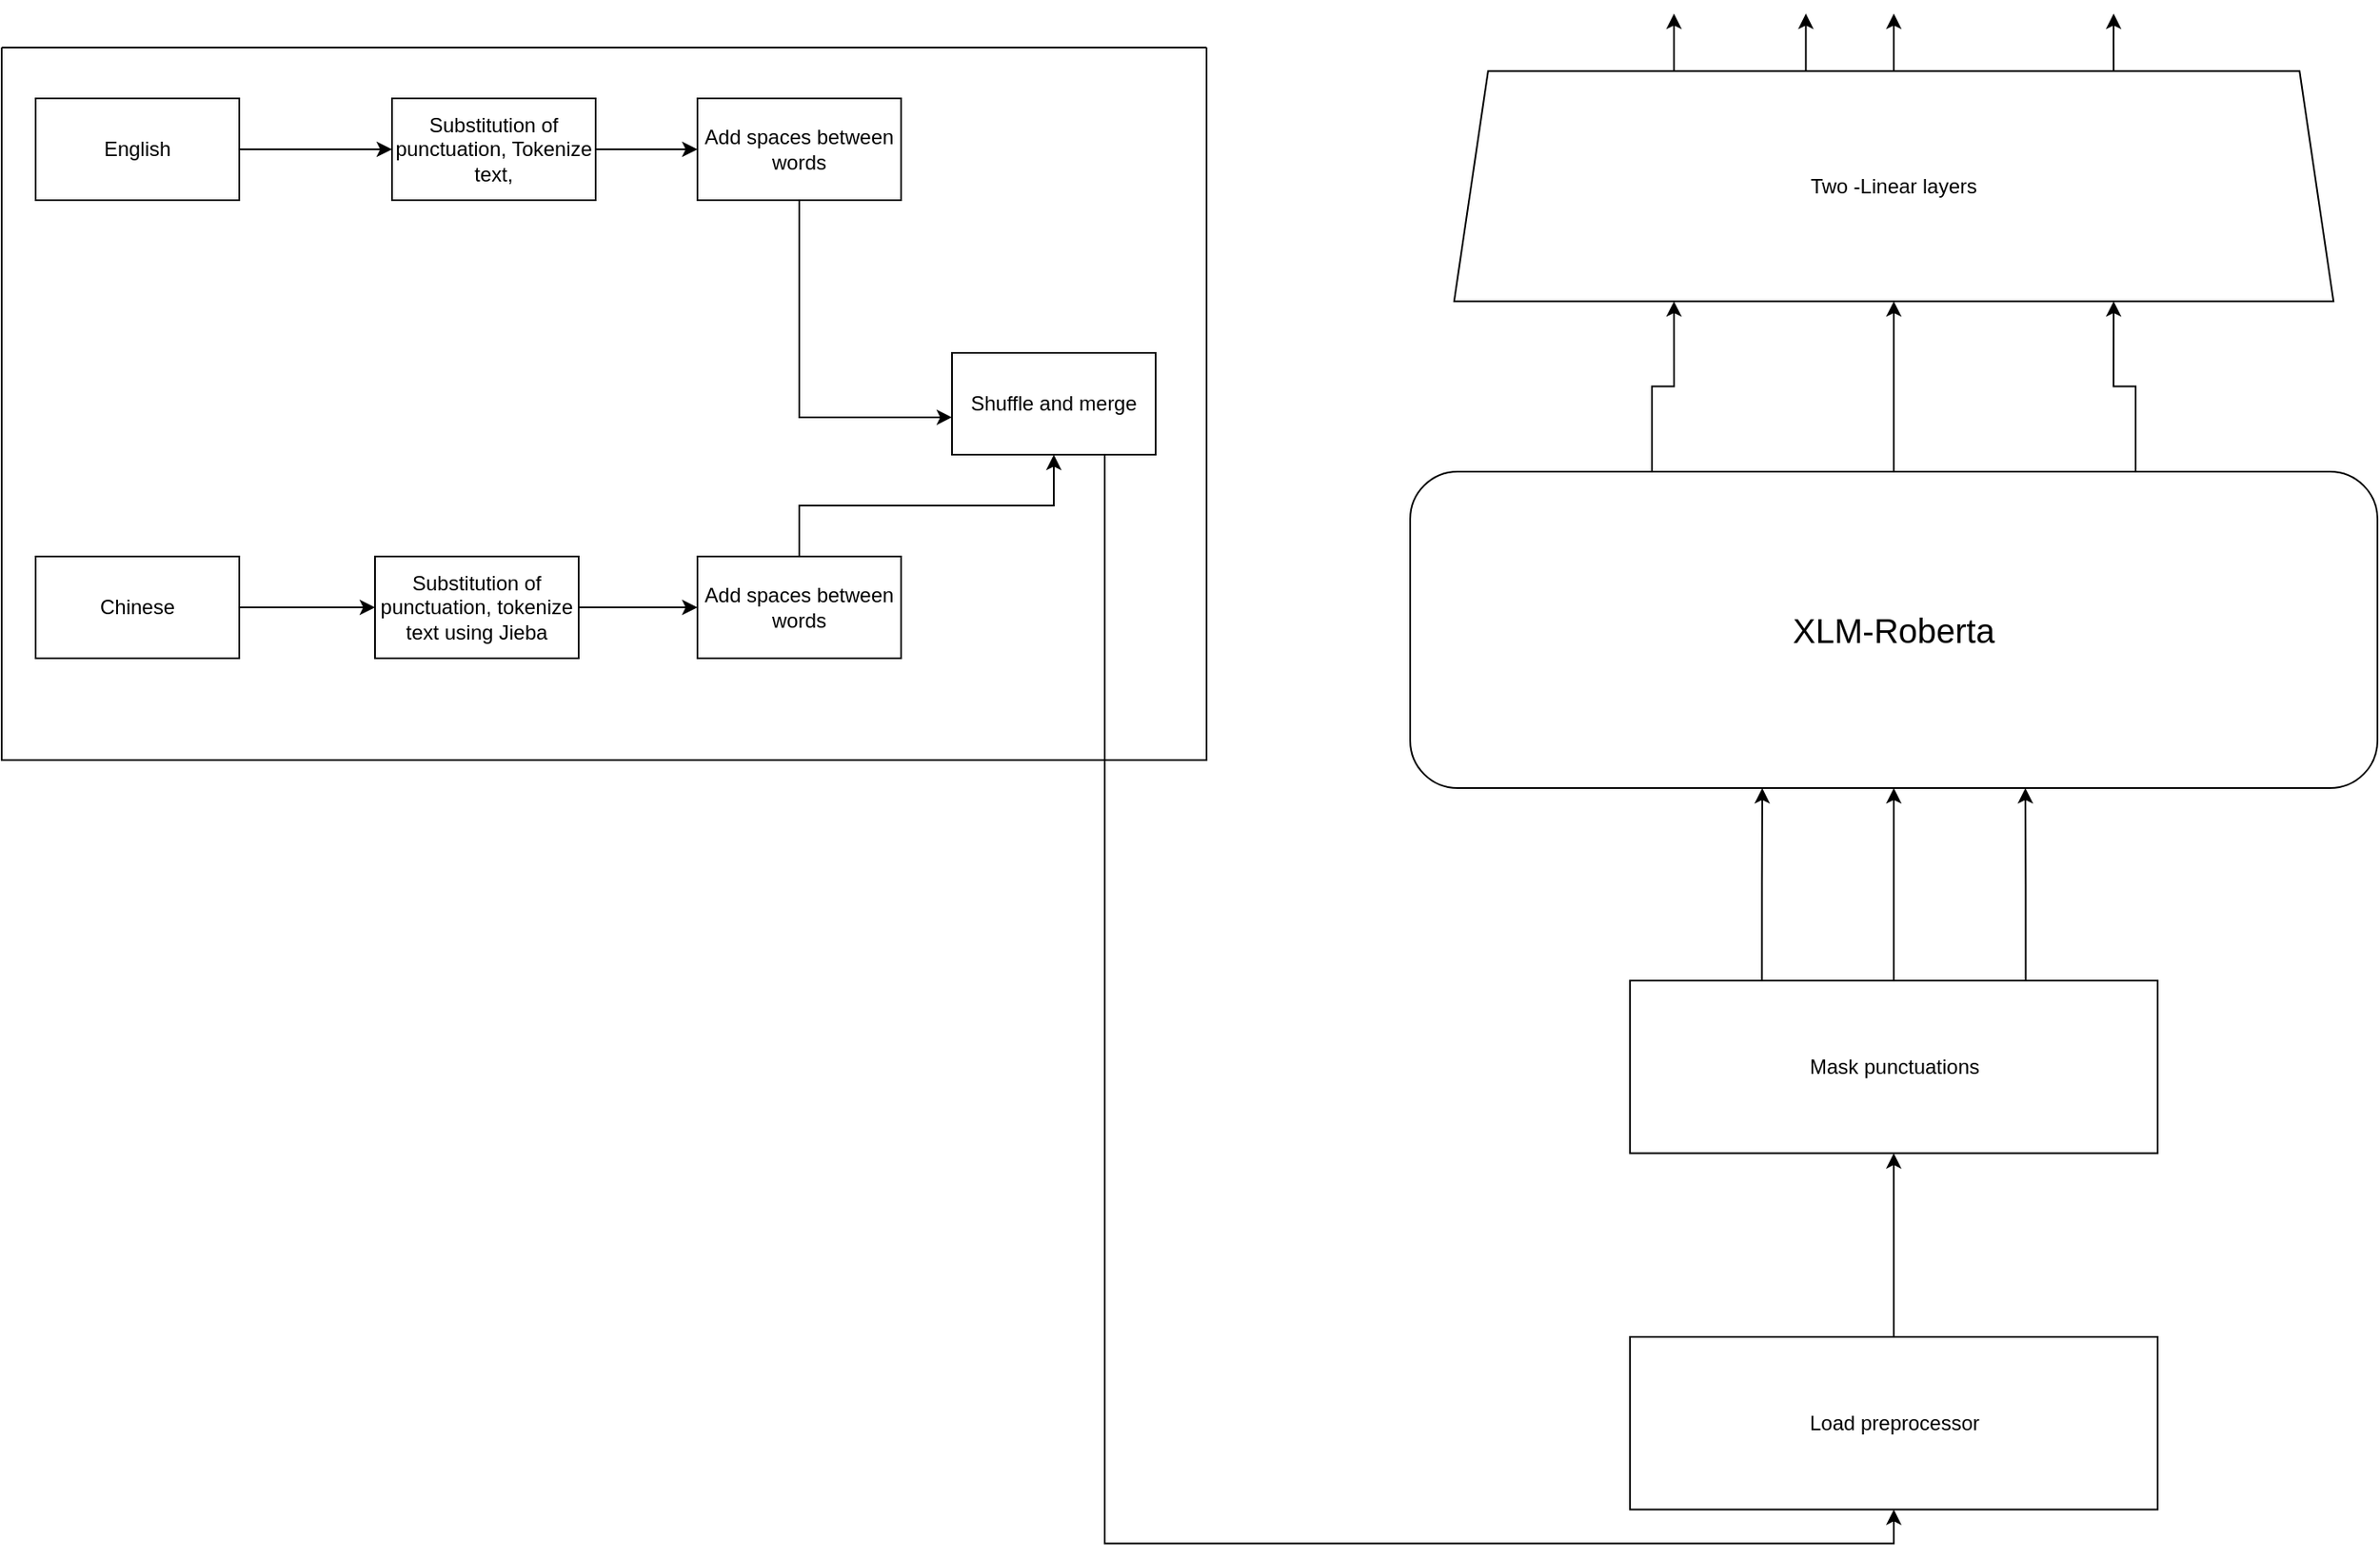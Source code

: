 <mxfile version="15.2.9" type="device"><diagram id="ZJVJjH7LBLkNVGJsUPvE" name="Page-1"><mxGraphModel dx="1027" dy="494" grid="1" gridSize="10" guides="1" tooltips="1" connect="1" arrows="1" fold="1" page="1" pageScale="1" pageWidth="10000" pageHeight="10000" math="0" shadow="0"><root><mxCell id="0"/><mxCell id="1" parent="0"/><mxCell id="NnTIjYeRfynMUHYFlTm1-5" style="edgeStyle=orthogonalEdgeStyle;rounded=0;orthogonalLoop=1;jettySize=auto;html=1;exitX=1;exitY=0.5;exitDx=0;exitDy=0;entryX=0;entryY=0.5;entryDx=0;entryDy=0;" edge="1" parent="1" source="NnTIjYeRfynMUHYFlTm1-1" target="NnTIjYeRfynMUHYFlTm1-4"><mxGeometry relative="1" as="geometry"/></mxCell><mxCell id="NnTIjYeRfynMUHYFlTm1-1" value="English" style="rounded=0;whiteSpace=wrap;html=1;" vertex="1" parent="1"><mxGeometry x="30" y="200" width="120" height="60" as="geometry"/></mxCell><mxCell id="NnTIjYeRfynMUHYFlTm1-8" style="edgeStyle=orthogonalEdgeStyle;rounded=0;orthogonalLoop=1;jettySize=auto;html=1;exitX=1;exitY=0.5;exitDx=0;exitDy=0;entryX=0;entryY=0.5;entryDx=0;entryDy=0;" edge="1" parent="1" source="NnTIjYeRfynMUHYFlTm1-2" target="NnTIjYeRfynMUHYFlTm1-7"><mxGeometry relative="1" as="geometry"/></mxCell><mxCell id="NnTIjYeRfynMUHYFlTm1-2" value="Chinese" style="rounded=0;whiteSpace=wrap;html=1;" vertex="1" parent="1"><mxGeometry x="30" y="470" width="120" height="60" as="geometry"/></mxCell><mxCell id="NnTIjYeRfynMUHYFlTm1-15" style="edgeStyle=orthogonalEdgeStyle;rounded=0;orthogonalLoop=1;jettySize=auto;html=1;exitX=1;exitY=0.5;exitDx=0;exitDy=0;entryX=0;entryY=0.5;entryDx=0;entryDy=0;" edge="1" parent="1" source="NnTIjYeRfynMUHYFlTm1-4" target="NnTIjYeRfynMUHYFlTm1-14"><mxGeometry relative="1" as="geometry"/></mxCell><mxCell id="NnTIjYeRfynMUHYFlTm1-4" value="Substitution of punctuation, Tokenize text, " style="rounded=0;whiteSpace=wrap;html=1;" vertex="1" parent="1"><mxGeometry x="240" y="200" width="120" height="60" as="geometry"/></mxCell><mxCell id="NnTIjYeRfynMUHYFlTm1-11" style="edgeStyle=orthogonalEdgeStyle;rounded=0;orthogonalLoop=1;jettySize=auto;html=1;exitX=1;exitY=0.5;exitDx=0;exitDy=0;" edge="1" parent="1" source="NnTIjYeRfynMUHYFlTm1-7" target="NnTIjYeRfynMUHYFlTm1-12"><mxGeometry relative="1" as="geometry"><mxPoint x="400" y="500" as="targetPoint"/></mxGeometry></mxCell><mxCell id="NnTIjYeRfynMUHYFlTm1-19" style="edgeStyle=orthogonalEdgeStyle;rounded=0;orthogonalLoop=1;jettySize=auto;html=1;exitX=0.5;exitY=0;exitDx=0;exitDy=0;" edge="1" parent="1" source="NnTIjYeRfynMUHYFlTm1-12" target="NnTIjYeRfynMUHYFlTm1-16"><mxGeometry relative="1" as="geometry"/></mxCell><mxCell id="NnTIjYeRfynMUHYFlTm1-12" value="Add spaces between words" style="rounded=0;whiteSpace=wrap;html=1;" vertex="1" parent="1"><mxGeometry x="420" y="470" width="120" height="60" as="geometry"/></mxCell><mxCell id="NnTIjYeRfynMUHYFlTm1-18" style="edgeStyle=orthogonalEdgeStyle;rounded=0;orthogonalLoop=1;jettySize=auto;html=1;exitX=0.5;exitY=1;exitDx=0;exitDy=0;entryX=0;entryY=0.633;entryDx=0;entryDy=0;entryPerimeter=0;" edge="1" parent="1" source="NnTIjYeRfynMUHYFlTm1-14" target="NnTIjYeRfynMUHYFlTm1-16"><mxGeometry relative="1" as="geometry"/></mxCell><mxCell id="NnTIjYeRfynMUHYFlTm1-14" value="Add spaces between words" style="rounded=0;whiteSpace=wrap;html=1;" vertex="1" parent="1"><mxGeometry x="420" y="200" width="120" height="60" as="geometry"/></mxCell><mxCell id="NnTIjYeRfynMUHYFlTm1-20" style="edgeStyle=orthogonalEdgeStyle;rounded=0;orthogonalLoop=1;jettySize=auto;html=1;exitX=0.75;exitY=1;exitDx=0;exitDy=0;entryX=0.5;entryY=1;entryDx=0;entryDy=0;" edge="1" parent="1" source="NnTIjYeRfynMUHYFlTm1-16" target="NnTIjYeRfynMUHYFlTm1-21"><mxGeometry relative="1" as="geometry"><mxPoint x="700" y="480" as="targetPoint"/></mxGeometry></mxCell><mxCell id="NnTIjYeRfynMUHYFlTm1-16" value="Shuffle and merge" style="rounded=0;whiteSpace=wrap;html=1;" vertex="1" parent="1"><mxGeometry x="570" y="350" width="120" height="60" as="geometry"/></mxCell><mxCell id="NnTIjYeRfynMUHYFlTm1-42" value="" style="swimlane;startSize=0;" vertex="1" parent="1"><mxGeometry x="10" y="170" width="710" height="420" as="geometry"/></mxCell><mxCell id="NnTIjYeRfynMUHYFlTm1-7" value="Substitution of punctuation, tokenize text using Jieba" style="rounded=0;whiteSpace=wrap;html=1;" vertex="1" parent="NnTIjYeRfynMUHYFlTm1-42"><mxGeometry x="220" y="300" width="120" height="60" as="geometry"/></mxCell><mxCell id="NnTIjYeRfynMUHYFlTm1-43" value="" style="group" vertex="1" connectable="0" parent="1"><mxGeometry x="840" y="150" width="570" height="780" as="geometry"/></mxCell><mxCell id="NnTIjYeRfynMUHYFlTm1-23" value="Mask punctuations" style="rounded=0;whiteSpace=wrap;html=1;" vertex="1" parent="NnTIjYeRfynMUHYFlTm1-43"><mxGeometry x="129.545" y="570.002" width="310.909" height="101.739" as="geometry"/></mxCell><mxCell id="NnTIjYeRfynMUHYFlTm1-26" value="&lt;font style=&quot;font-size: 20px&quot;&gt;XLM-Roberta&lt;/font&gt;" style="rounded=1;whiteSpace=wrap;html=1;" vertex="1" parent="NnTIjYeRfynMUHYFlTm1-43"><mxGeometry y="270.005" width="570" height="186.522" as="geometry"/></mxCell><mxCell id="NnTIjYeRfynMUHYFlTm1-28" style="edgeStyle=orthogonalEdgeStyle;rounded=0;orthogonalLoop=1;jettySize=auto;html=1;exitX=0.25;exitY=0;exitDx=0;exitDy=0;entryX=0.364;entryY=1;entryDx=0;entryDy=0;entryPerimeter=0;" edge="1" parent="NnTIjYeRfynMUHYFlTm1-43" source="NnTIjYeRfynMUHYFlTm1-23" target="NnTIjYeRfynMUHYFlTm1-26"><mxGeometry relative="1" as="geometry"/></mxCell><mxCell id="NnTIjYeRfynMUHYFlTm1-29" style="edgeStyle=orthogonalEdgeStyle;rounded=0;orthogonalLoop=1;jettySize=auto;html=1;exitX=0.5;exitY=0;exitDx=0;exitDy=0;entryX=0.5;entryY=1;entryDx=0;entryDy=0;" edge="1" parent="NnTIjYeRfynMUHYFlTm1-43" source="NnTIjYeRfynMUHYFlTm1-23" target="NnTIjYeRfynMUHYFlTm1-26"><mxGeometry relative="1" as="geometry"/></mxCell><mxCell id="NnTIjYeRfynMUHYFlTm1-30" style="edgeStyle=orthogonalEdgeStyle;rounded=0;orthogonalLoop=1;jettySize=auto;html=1;exitX=0.75;exitY=0;exitDx=0;exitDy=0;entryX=0.636;entryY=1;entryDx=0;entryDy=0;entryPerimeter=0;" edge="1" parent="NnTIjYeRfynMUHYFlTm1-43" source="NnTIjYeRfynMUHYFlTm1-23" target="NnTIjYeRfynMUHYFlTm1-26"><mxGeometry relative="1" as="geometry"/></mxCell><mxCell id="NnTIjYeRfynMUHYFlTm1-37" style="edgeStyle=orthogonalEdgeStyle;rounded=0;orthogonalLoop=1;jettySize=auto;html=1;exitX=0.5;exitY=0;exitDx=0;exitDy=0;" edge="1" parent="NnTIjYeRfynMUHYFlTm1-43" source="NnTIjYeRfynMUHYFlTm1-31"><mxGeometry relative="1" as="geometry"><mxPoint x="285" as="targetPoint"/></mxGeometry></mxCell><mxCell id="NnTIjYeRfynMUHYFlTm1-38" style="edgeStyle=orthogonalEdgeStyle;rounded=0;orthogonalLoop=1;jettySize=auto;html=1;exitX=0.75;exitY=0;exitDx=0;exitDy=0;" edge="1" parent="NnTIjYeRfynMUHYFlTm1-43" source="NnTIjYeRfynMUHYFlTm1-31"><mxGeometry relative="1" as="geometry"><mxPoint x="414.545" as="targetPoint"/><Array as="points"><mxPoint x="414.545" y="16.957"/><mxPoint x="414.545" y="16.957"/></Array></mxGeometry></mxCell><mxCell id="NnTIjYeRfynMUHYFlTm1-40" style="edgeStyle=orthogonalEdgeStyle;rounded=0;orthogonalLoop=1;jettySize=auto;html=1;exitX=0.25;exitY=0;exitDx=0;exitDy=0;" edge="1" parent="NnTIjYeRfynMUHYFlTm1-43" source="NnTIjYeRfynMUHYFlTm1-31"><mxGeometry relative="1" as="geometry"><mxPoint x="155.455" as="targetPoint"/></mxGeometry></mxCell><mxCell id="NnTIjYeRfynMUHYFlTm1-31" value="Two -Linear layers" style="shape=trapezoid;perimeter=trapezoidPerimeter;whiteSpace=wrap;html=1;fixedSize=1;" vertex="1" parent="NnTIjYeRfynMUHYFlTm1-43"><mxGeometry x="25.909" y="33.913" width="518.182" height="135.652" as="geometry"/></mxCell><mxCell id="NnTIjYeRfynMUHYFlTm1-33" style="edgeStyle=orthogonalEdgeStyle;rounded=0;orthogonalLoop=1;jettySize=auto;html=1;exitX=0.25;exitY=0;exitDx=0;exitDy=0;entryX=0.25;entryY=1;entryDx=0;entryDy=0;" edge="1" parent="NnTIjYeRfynMUHYFlTm1-43" source="NnTIjYeRfynMUHYFlTm1-26" target="NnTIjYeRfynMUHYFlTm1-31"><mxGeometry relative="1" as="geometry"/></mxCell><mxCell id="NnTIjYeRfynMUHYFlTm1-34" style="edgeStyle=orthogonalEdgeStyle;rounded=0;orthogonalLoop=1;jettySize=auto;html=1;exitX=0.5;exitY=0;exitDx=0;exitDy=0;" edge="1" parent="NnTIjYeRfynMUHYFlTm1-43" source="NnTIjYeRfynMUHYFlTm1-26" target="NnTIjYeRfynMUHYFlTm1-31"><mxGeometry relative="1" as="geometry"/></mxCell><mxCell id="NnTIjYeRfynMUHYFlTm1-35" style="edgeStyle=orthogonalEdgeStyle;rounded=0;orthogonalLoop=1;jettySize=auto;html=1;exitX=0.75;exitY=0;exitDx=0;exitDy=0;entryX=0.75;entryY=1;entryDx=0;entryDy=0;" edge="1" parent="NnTIjYeRfynMUHYFlTm1-43" source="NnTIjYeRfynMUHYFlTm1-26" target="NnTIjYeRfynMUHYFlTm1-31"><mxGeometry relative="1" as="geometry"/></mxCell><mxCell id="NnTIjYeRfynMUHYFlTm1-39" value="" style="endArrow=classic;html=1;" edge="1" parent="NnTIjYeRfynMUHYFlTm1-43"><mxGeometry width="50" height="50" relative="1" as="geometry"><mxPoint x="233.182" y="33.913" as="sourcePoint"/><mxPoint x="233.182" as="targetPoint"/></mxGeometry></mxCell><mxCell id="NnTIjYeRfynMUHYFlTm1-21" value="Load preprocessor" style="rounded=0;whiteSpace=wrap;html=1;" vertex="1" parent="1"><mxGeometry x="969.545" y="930.001" width="310.909" height="101.739" as="geometry"/></mxCell><mxCell id="NnTIjYeRfynMUHYFlTm1-22" style="edgeStyle=orthogonalEdgeStyle;rounded=0;orthogonalLoop=1;jettySize=auto;html=1;exitX=0.5;exitY=0;exitDx=0;exitDy=0;" edge="1" parent="1" source="NnTIjYeRfynMUHYFlTm1-21" target="NnTIjYeRfynMUHYFlTm1-23"><mxGeometry relative="1" as="geometry"><mxPoint x="1125" y="656.522" as="targetPoint"/></mxGeometry></mxCell></root></mxGraphModel></diagram></mxfile>
